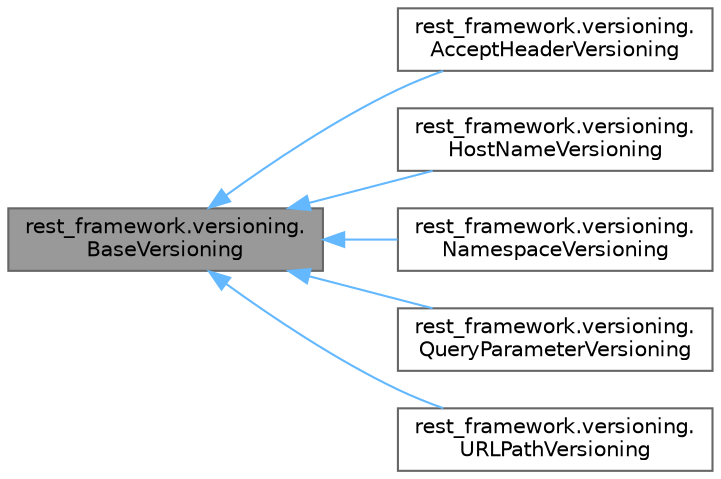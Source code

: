digraph "rest_framework.versioning.BaseVersioning"
{
 // LATEX_PDF_SIZE
  bgcolor="transparent";
  edge [fontname=Helvetica,fontsize=10,labelfontname=Helvetica,labelfontsize=10];
  node [fontname=Helvetica,fontsize=10,shape=box,height=0.2,width=0.4];
  rankdir="LR";
  Node1 [id="Node000001",label="rest_framework.versioning.\lBaseVersioning",height=0.2,width=0.4,color="gray40", fillcolor="grey60", style="filled", fontcolor="black",tooltip=" "];
  Node1 -> Node2 [id="edge6_Node000001_Node000002",dir="back",color="steelblue1",style="solid",tooltip=" "];
  Node2 [id="Node000002",label="rest_framework.versioning.\lAcceptHeaderVersioning",height=0.2,width=0.4,color="gray40", fillcolor="white", style="filled",URL="$classrest__framework_1_1versioning_1_1AcceptHeaderVersioning.html",tooltip=" "];
  Node1 -> Node3 [id="edge7_Node000001_Node000003",dir="back",color="steelblue1",style="solid",tooltip=" "];
  Node3 [id="Node000003",label="rest_framework.versioning.\lHostNameVersioning",height=0.2,width=0.4,color="gray40", fillcolor="white", style="filled",URL="$classrest__framework_1_1versioning_1_1HostNameVersioning.html",tooltip=" "];
  Node1 -> Node4 [id="edge8_Node000001_Node000004",dir="back",color="steelblue1",style="solid",tooltip=" "];
  Node4 [id="Node000004",label="rest_framework.versioning.\lNamespaceVersioning",height=0.2,width=0.4,color="gray40", fillcolor="white", style="filled",URL="$classrest__framework_1_1versioning_1_1NamespaceVersioning.html",tooltip=" "];
  Node1 -> Node5 [id="edge9_Node000001_Node000005",dir="back",color="steelblue1",style="solid",tooltip=" "];
  Node5 [id="Node000005",label="rest_framework.versioning.\lQueryParameterVersioning",height=0.2,width=0.4,color="gray40", fillcolor="white", style="filled",URL="$classrest__framework_1_1versioning_1_1QueryParameterVersioning.html",tooltip=" "];
  Node1 -> Node6 [id="edge10_Node000001_Node000006",dir="back",color="steelblue1",style="solid",tooltip=" "];
  Node6 [id="Node000006",label="rest_framework.versioning.\lURLPathVersioning",height=0.2,width=0.4,color="gray40", fillcolor="white", style="filled",URL="$classrest__framework_1_1versioning_1_1URLPathVersioning.html",tooltip=" "];
}
